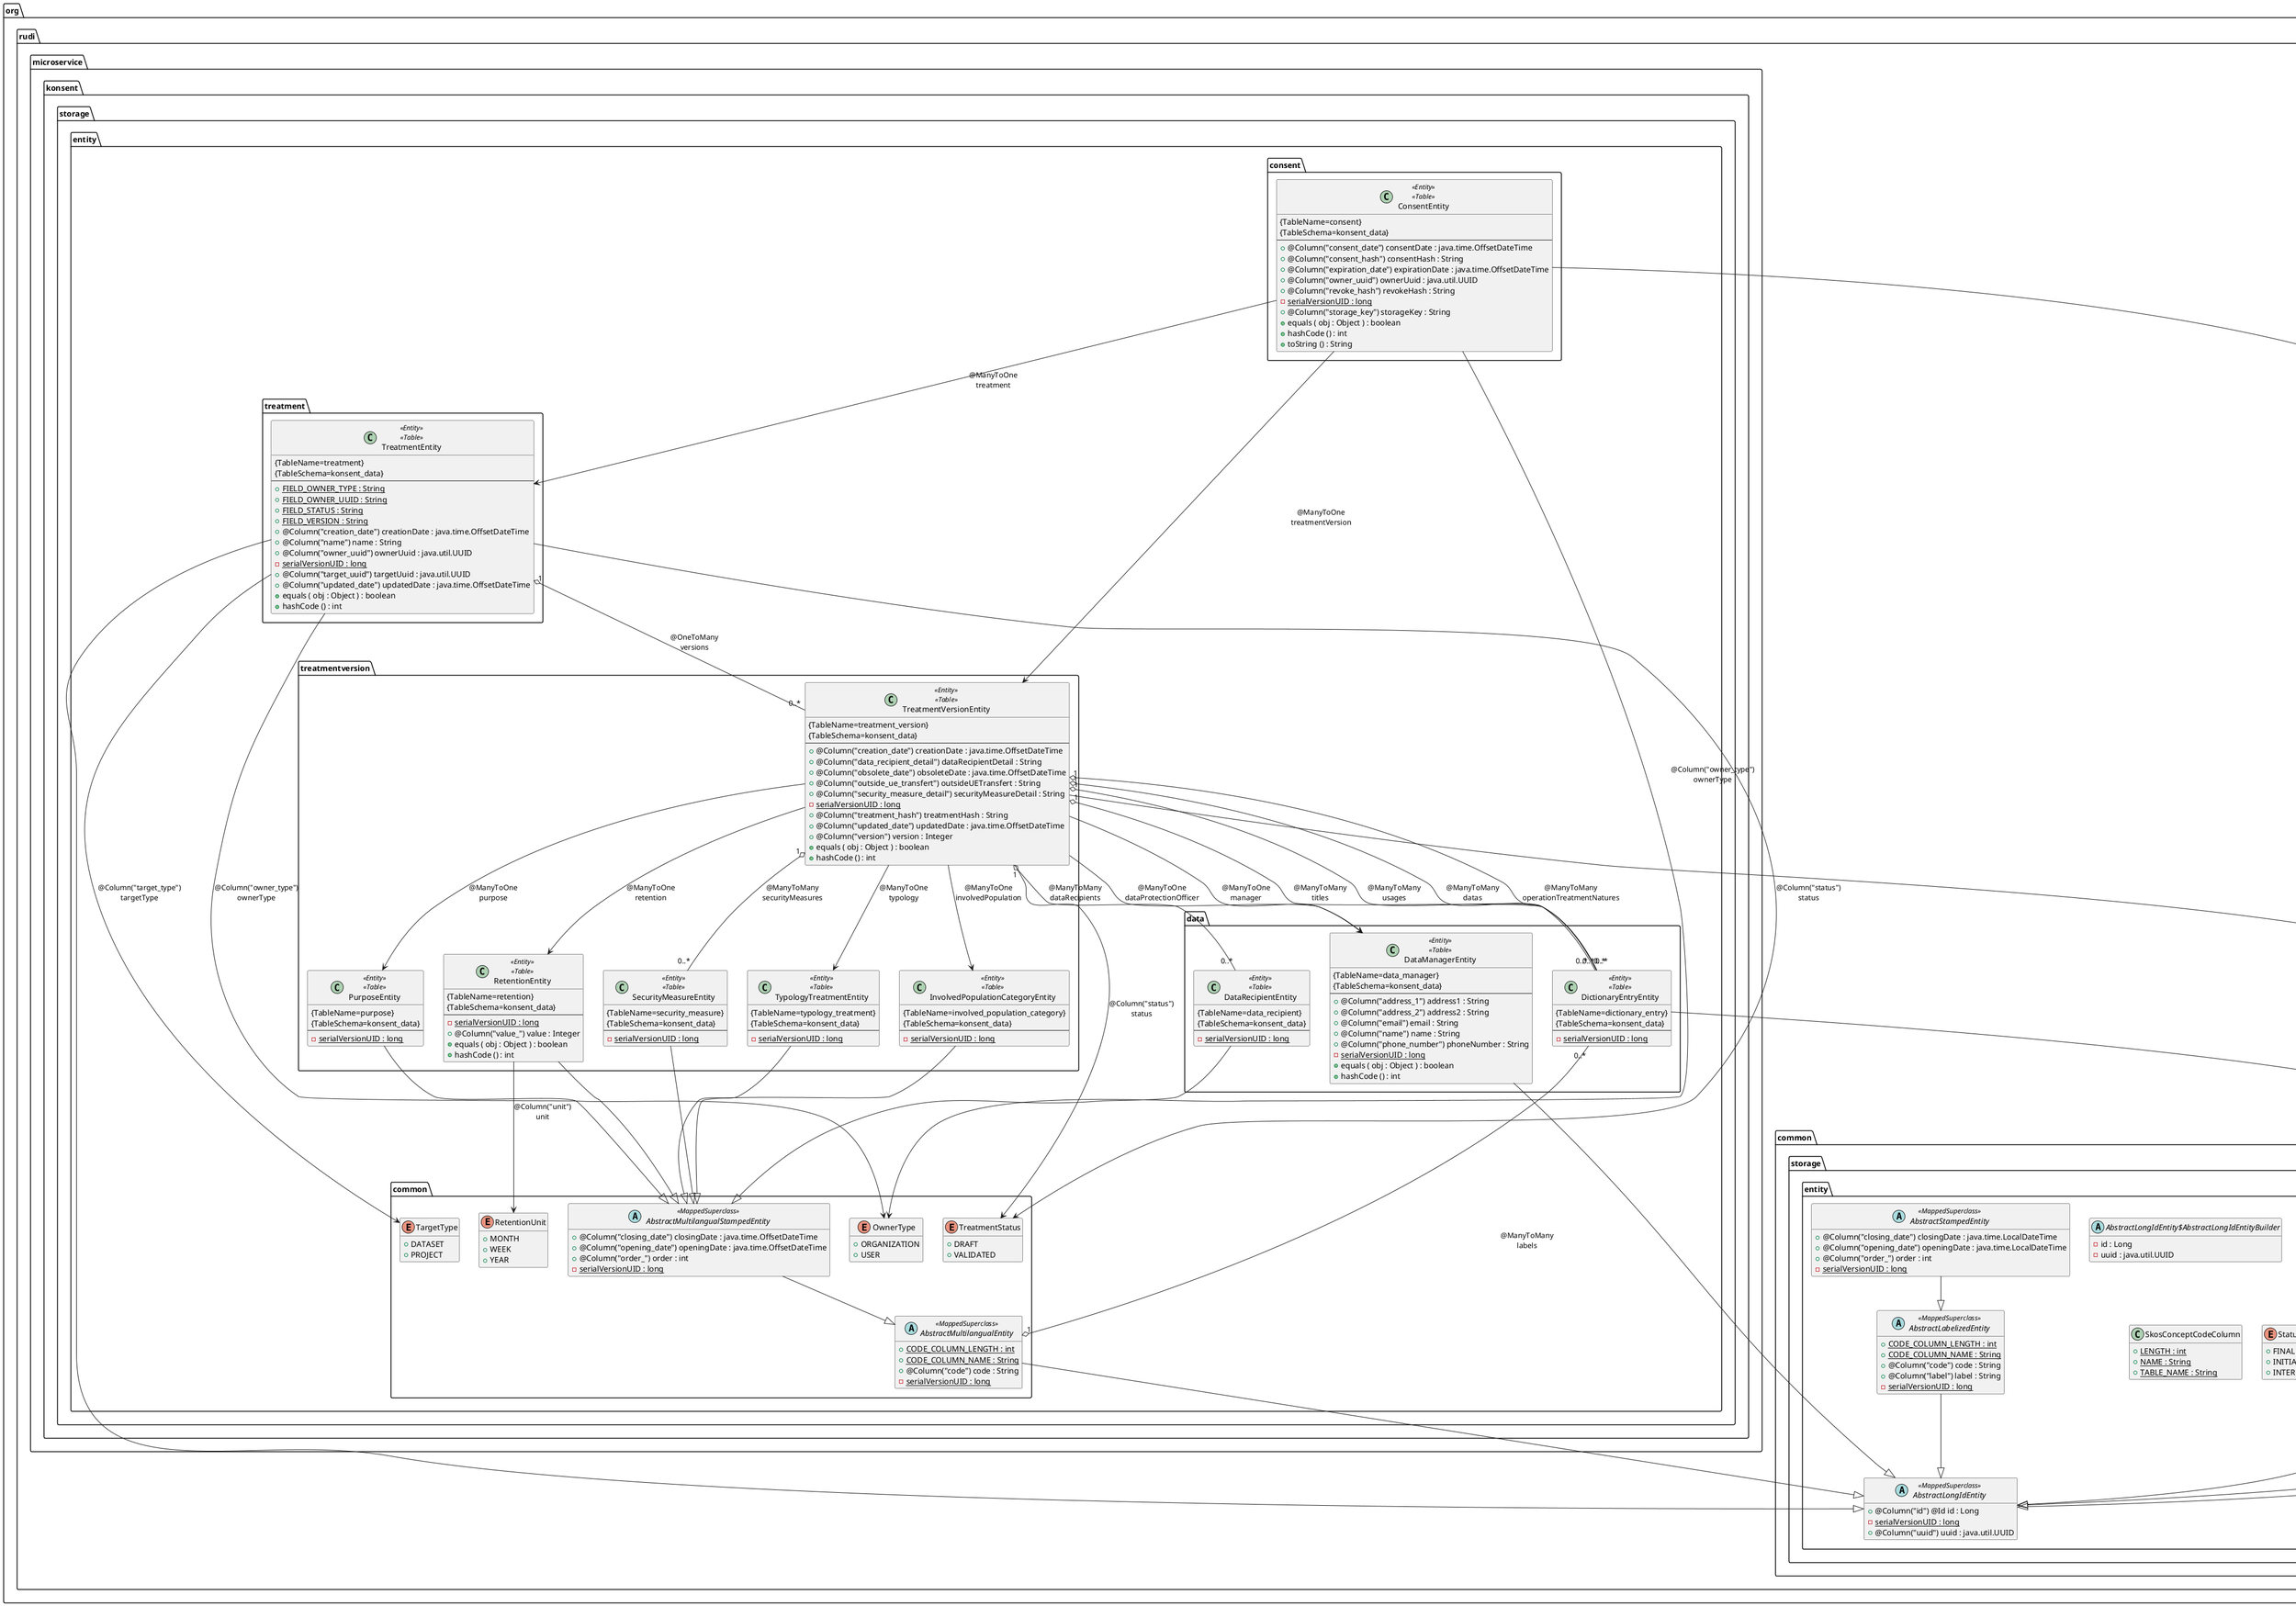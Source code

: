 @startuml

abstract class org.rudi.common.storage.entity.AbstractLabelizedEntity <<MappedSuperclass>>  {
	{field} {static} +CODE_COLUMN_LENGTH : int
	{field} {static} +CODE_COLUMN_NAME : String
	{field} +@Column("code") code : String
	{field} +@Column("label") label : String
	{field} {static} -serialVersionUID : long
	{method} +equals ( obj : Object ) : boolean
	{method} +hashCode () : int
	{method} +toString () : String
}


abstract class org.rudi.common.storage.entity.AbstractLongIdEntity <<MappedSuperclass>>  {
	{field} +@Column("id") @Id id : Long
	{field} {static} -serialVersionUID : long
	{field} +@Column("uuid") uuid : java.util.UUID
	{method} +equals ( obj : Object ) : boolean
	{method} +hashCode () : int
	{method} +toString () : String
}


abstract class org.rudi.common.storage.entity.AbstractLongIdEntity$AbstractLongIdEntityBuilder {
	{field} -id : Long
	{field} -uuid : java.util.UUID
	{method}  {abstract} +build () : org.rudi.common.storage.entity.AbstractLongIdEntity
	{method} +id ( id : Long ) : org.rudi.common.storage.entity.AbstractLongIdEntity$AbstractLongIdEntityBuilder
	{method}  {abstract} #self () : org.rudi.common.storage.entity.AbstractLongIdEntity$AbstractLongIdEntityBuilder
	{method} +toString () : String
	{method} +uuid ( uuid : java.util.UUID ) : org.rudi.common.storage.entity.AbstractLongIdEntity$AbstractLongIdEntityBuilder
}


abstract class org.rudi.common.storage.entity.AbstractStampedEntity <<MappedSuperclass>>  {
	{field} +@Column("closing_date") closingDate : java.time.LocalDateTime
	{field} +@Column("opening_date") openingDate : java.time.LocalDateTime
	{field} +@Column("order_") order : int
	{field} {static} -serialVersionUID : long
	{method} +equals ( obj : Object ) : boolean
	{method} +hashCode () : int
	{method} +toString () : String
}


abstract class org.rudi.common.storage.entity.AbstractTranslationEntity <<MappedSuperclass>>  {
	{field} +@Column("lang") lang : String
	{field} {static} -serialVersionUID : long
	{field} +@Column("text") text : String
	{method} +equals ( obj : Object ) : boolean
	{method} +hashCode () : int
	{method} +toString () : String
}


class org.rudi.common.storage.entity.HibernateEntityHelper {
	{method}  {static} +setCollection ( collectionGetter : java.util.function.Supplier , newCollection : java.util.Collection ) : void
}


interface org.rudi.common.storage.entity.PositionedStatus {
	{method}  {abstract} +isFinal () : boolean
	{method}  {abstract} +isInitial () : boolean
}


class org.rudi.common.storage.entity.SkosConceptCodeColumn {
	{field} {static} +LENGTH : int
	{field} {static} +NAME : String
	{field} {static} +TABLE_NAME : String
}


enum org.rudi.common.storage.entity.StatusPosition {
	{field} +FINAL
	{field} +INITIAL
	{field} +INTERMEDIATE
}


abstract class org.rudi.microservice.konsent.storage.entity.common.AbstractMultilangualEntity <<MappedSuperclass>>  {
	{field} {static} +CODE_COLUMN_LENGTH : int
	{field} {static} +CODE_COLUMN_NAME : String
	{field} +@Column("code") code : String
	{field} {static} -serialVersionUID : long
	{method} +equals ( obj : Object ) : boolean
	{method} +hashCode () : int
	{method} +toString () : String
}


abstract class org.rudi.microservice.konsent.storage.entity.common.AbstractMultilangualStampedEntity <<MappedSuperclass>>  {
	{field} +@Column("closing_date") closingDate : java.time.OffsetDateTime
	{field} +@Column("opening_date") openingDate : java.time.OffsetDateTime
	{field} +@Column("order_") order : int
	{field} {static} -serialVersionUID : long
	{method} +equals ( obj : Object ) : boolean
	{method} +hashCode () : int
	{method} +toString () : String
}


enum org.rudi.microservice.konsent.storage.entity.common.OwnerType {
	{field} +ORGANIZATION
	{field} +USER
}


enum org.rudi.microservice.konsent.storage.entity.common.RetentionUnit {
	{field} +MONTH
	{field} +WEEK
	{field} +YEAR
}


enum org.rudi.microservice.konsent.storage.entity.common.TargetType {
	{field} +DATASET
	{field} +PROJECT
}


enum org.rudi.microservice.konsent.storage.entity.common.TreatmentStatus {
	{field} +DRAFT
	{field} +VALIDATED
}


class org.rudi.microservice.konsent.storage.entity.consent.ConsentEntity <<Entity>>  <<Table>>  {
 {TableName=consent}
 {TableSchema=konsent_data}
--
	{field} +@Column("consent_date") consentDate : java.time.OffsetDateTime
	{field} +@Column("consent_hash") consentHash : String
	{field} +@Column("expiration_date") expirationDate : java.time.OffsetDateTime
	{field} +@Column("owner_uuid") ownerUuid : java.util.UUID
	{field} +@Column("revoke_hash") revokeHash : String
	{field} {static} -serialVersionUID : long
	{field} +@Column("storage_key") storageKey : String
	{method} +equals ( obj : Object ) : boolean
	{method} +hashCode () : int
	{method} +toString () : String
}


class org.rudi.microservice.konsent.storage.entity.data.DataManagerEntity <<Entity>>  <<Table>>  {
 {TableName=data_manager}
 {TableSchema=konsent_data}
--
	{field} +@Column("address_1") address1 : String
	{field} +@Column("address_2") address2 : String
	{field} +@Column("email") email : String
	{field} +@Column("name") name : String
	{field} +@Column("phone_number") phoneNumber : String
	{field} {static} -serialVersionUID : long
	{method} +equals ( obj : Object ) : boolean
	{method} +hashCode () : int
}


class org.rudi.microservice.konsent.storage.entity.data.DataRecipientEntity <<Entity>>  <<Table>>  {
 {TableName=data_recipient}
 {TableSchema=konsent_data}
--
	{field} {static} -serialVersionUID : long
}


class org.rudi.microservice.konsent.storage.entity.data.DictionaryEntryEntity <<Entity>>  <<Table>>  {
 {TableName=dictionary_entry}
 {TableSchema=konsent_data}
--
	{field} {static} -serialVersionUID : long
}


class org.rudi.microservice.konsent.storage.entity.treatment.TreatmentEntity <<Entity>>  <<Table>>  {
 {TableName=treatment}
 {TableSchema=konsent_data}
--
	{field} {static} +FIELD_OWNER_TYPE : String
	{field} {static} +FIELD_OWNER_UUID : String
	{field} {static} +FIELD_STATUS : String
	{field} {static} +FIELD_VERSION : String
	{field} +@Column("creation_date") creationDate : java.time.OffsetDateTime
	{field} +@Column("name") name : String
	{field} +@Column("owner_uuid") ownerUuid : java.util.UUID
	{field} {static} -serialVersionUID : long
	{field} +@Column("target_uuid") targetUuid : java.util.UUID
	{field} +@Column("updated_date") updatedDate : java.time.OffsetDateTime
	{method} +equals ( obj : Object ) : boolean
	{method} +hashCode () : int
}


class org.rudi.microservice.konsent.storage.entity.treatmentversion.InvolvedPopulationCategoryEntity <<Entity>>  <<Table>>  {
 {TableName=involved_population_category}
 {TableSchema=konsent_data}
--
	{field} {static} -serialVersionUID : long
}


class org.rudi.microservice.konsent.storage.entity.treatmentversion.PurposeEntity <<Entity>>  <<Table>>  {
 {TableName=purpose}
 {TableSchema=konsent_data}
--
	{field} {static} -serialVersionUID : long
}


class org.rudi.microservice.konsent.storage.entity.treatmentversion.RetentionEntity <<Entity>>  <<Table>>  {
 {TableName=retention}
 {TableSchema=konsent_data}
--
	{field} {static} -serialVersionUID : long
	{field} +@Column("value_") value : Integer
	{method} +equals ( obj : Object ) : boolean
	{method} +hashCode () : int
}


class org.rudi.microservice.konsent.storage.entity.treatmentversion.SecurityMeasureEntity <<Entity>>  <<Table>>  {
 {TableName=security_measure}
 {TableSchema=konsent_data}
--
	{field} {static} -serialVersionUID : long
}


class org.rudi.microservice.konsent.storage.entity.treatmentversion.TreatmentVersionEntity <<Entity>>  <<Table>>  {
 {TableName=treatment_version}
 {TableSchema=konsent_data}
--
	{field} +@Column("creation_date") creationDate : java.time.OffsetDateTime
	{field} +@Column("data_recipient_detail") dataRecipientDetail : String
	{field} +@Column("obsolete_date") obsoleteDate : java.time.OffsetDateTime
	{field} +@Column("outside_ue_transfert") outsideUETransfert : String
	{field} +@Column("security_measure_detail") securityMeasureDetail : String
	{field} {static} -serialVersionUID : long
	{field} +@Column("treatment_hash") treatmentHash : String
	{field} +@Column("updated_date") updatedDate : java.time.OffsetDateTime
	{field} +@Column("version") version : Integer
	{method} +equals ( obj : Object ) : boolean
	{method} +hashCode () : int
}


class org.rudi.microservice.konsent.storage.entity.treatmentversion.TypologyTreatmentEntity <<Entity>>  <<Table>>  {
 {TableName=typology_treatment}
 {TableSchema=konsent_data}
--
	{field} {static} -serialVersionUID : long
}




org.rudi.common.storage.entity.AbstractLabelizedEntity --|>  org.rudi.common.storage.entity.AbstractLongIdEntity
org.rudi.common.storage.entity.AbstractStampedEntity --|>  org.rudi.common.storage.entity.AbstractLabelizedEntity
org.rudi.common.storage.entity.AbstractTranslationEntity --|>  org.rudi.common.storage.entity.AbstractLongIdEntity
org.rudi.microservice.konsent.storage.entity.common.AbstractMultilangualEntity "1" o-- "0..*"  org.rudi.microservice.konsent.storage.entity.data.DictionaryEntryEntity :  @ManyToMany\nlabels
org.rudi.microservice.konsent.storage.entity.common.AbstractMultilangualEntity --|>  org.rudi.common.storage.entity.AbstractLongIdEntity
org.rudi.microservice.konsent.storage.entity.common.AbstractMultilangualStampedEntity --|>  org.rudi.microservice.konsent.storage.entity.common.AbstractMultilangualEntity
org.rudi.microservice.konsent.storage.entity.consent.ConsentEntity -->  org.rudi.microservice.konsent.storage.entity.common.OwnerType :  @Column("owner_type")\nownerType
org.rudi.microservice.konsent.storage.entity.consent.ConsentEntity -->  org.rudi.microservice.konsent.storage.entity.treatment.TreatmentEntity :  @ManyToOne\ntreatment
org.rudi.microservice.konsent.storage.entity.consent.ConsentEntity -->  org.rudi.microservice.konsent.storage.entity.treatmentversion.TreatmentVersionEntity :  @ManyToOne\ntreatmentVersion
org.rudi.microservice.konsent.storage.entity.consent.ConsentEntity --|>  org.rudi.common.storage.entity.AbstractLongIdEntity
org.rudi.microservice.konsent.storage.entity.data.DataManagerEntity --|>  org.rudi.common.storage.entity.AbstractLongIdEntity
org.rudi.microservice.konsent.storage.entity.data.DataRecipientEntity --|>  org.rudi.microservice.konsent.storage.entity.common.AbstractMultilangualStampedEntity
org.rudi.microservice.konsent.storage.entity.data.DictionaryEntryEntity --|>  org.rudi.common.storage.entity.AbstractTranslationEntity
org.rudi.microservice.konsent.storage.entity.treatment.TreatmentEntity "1" o-- "0..*"  org.rudi.microservice.konsent.storage.entity.treatmentversion.TreatmentVersionEntity :  @OneToMany\nversions
org.rudi.microservice.konsent.storage.entity.treatment.TreatmentEntity -->  org.rudi.microservice.konsent.storage.entity.common.OwnerType :  @Column("owner_type")\nownerType
org.rudi.microservice.konsent.storage.entity.treatment.TreatmentEntity -->  org.rudi.microservice.konsent.storage.entity.common.TargetType :  @Column("target_type")\ntargetType
org.rudi.microservice.konsent.storage.entity.treatment.TreatmentEntity -->  org.rudi.microservice.konsent.storage.entity.common.TreatmentStatus :  @Column("status")\nstatus
org.rudi.microservice.konsent.storage.entity.treatment.TreatmentEntity --|>  org.rudi.common.storage.entity.AbstractLongIdEntity
org.rudi.microservice.konsent.storage.entity.treatmentversion.InvolvedPopulationCategoryEntity --|>  org.rudi.microservice.konsent.storage.entity.common.AbstractMultilangualStampedEntity
org.rudi.microservice.konsent.storage.entity.treatmentversion.PurposeEntity --|>  org.rudi.microservice.konsent.storage.entity.common.AbstractMultilangualStampedEntity
org.rudi.microservice.konsent.storage.entity.treatmentversion.RetentionEntity -->  org.rudi.microservice.konsent.storage.entity.common.RetentionUnit :  @Column("unit")\nunit
org.rudi.microservice.konsent.storage.entity.treatmentversion.RetentionEntity --|>  org.rudi.microservice.konsent.storage.entity.common.AbstractMultilangualStampedEntity
org.rudi.microservice.konsent.storage.entity.treatmentversion.SecurityMeasureEntity --|>  org.rudi.microservice.konsent.storage.entity.common.AbstractMultilangualStampedEntity
org.rudi.microservice.konsent.storage.entity.treatmentversion.TreatmentVersionEntity "1" o-- "0..*"  org.rudi.microservice.konsent.storage.entity.data.DataRecipientEntity :  @ManyToMany\ndataRecipients
org.rudi.microservice.konsent.storage.entity.treatmentversion.TreatmentVersionEntity "1" o-- "0..*"  org.rudi.microservice.konsent.storage.entity.data.DictionaryEntryEntity :  @ManyToMany\ndatas
org.rudi.microservice.konsent.storage.entity.treatmentversion.TreatmentVersionEntity "1" o-- "0..*"  org.rudi.microservice.konsent.storage.entity.data.DictionaryEntryEntity :  @ManyToMany\noperationTreatmentNatures
org.rudi.microservice.konsent.storage.entity.treatmentversion.TreatmentVersionEntity "1" o-- "0..*"  org.rudi.microservice.konsent.storage.entity.data.DictionaryEntryEntity :  @ManyToMany\ntitles
org.rudi.microservice.konsent.storage.entity.treatmentversion.TreatmentVersionEntity "1" o-- "0..*"  org.rudi.microservice.konsent.storage.entity.data.DictionaryEntryEntity :  @ManyToMany\nusages
org.rudi.microservice.konsent.storage.entity.treatmentversion.TreatmentVersionEntity "1" o-- "0..*"  org.rudi.microservice.konsent.storage.entity.treatmentversion.SecurityMeasureEntity :  @ManyToMany\nsecurityMeasures
org.rudi.microservice.konsent.storage.entity.treatmentversion.TreatmentVersionEntity -->  org.rudi.microservice.konsent.storage.entity.common.TreatmentStatus :  @Column("status")\nstatus
org.rudi.microservice.konsent.storage.entity.treatmentversion.TreatmentVersionEntity -->  org.rudi.microservice.konsent.storage.entity.data.DataManagerEntity :  @ManyToOne\ndataProtectionOfficer
org.rudi.microservice.konsent.storage.entity.treatmentversion.TreatmentVersionEntity -->  org.rudi.microservice.konsent.storage.entity.data.DataManagerEntity :  @ManyToOne\nmanager
org.rudi.microservice.konsent.storage.entity.treatmentversion.TreatmentVersionEntity -->  org.rudi.microservice.konsent.storage.entity.treatmentversion.InvolvedPopulationCategoryEntity :  @ManyToOne\ninvolvedPopulation
org.rudi.microservice.konsent.storage.entity.treatmentversion.TreatmentVersionEntity -->  org.rudi.microservice.konsent.storage.entity.treatmentversion.PurposeEntity :  @ManyToOne\npurpose
org.rudi.microservice.konsent.storage.entity.treatmentversion.TreatmentVersionEntity -->  org.rudi.microservice.konsent.storage.entity.treatmentversion.RetentionEntity :  @ManyToOne\nretention
org.rudi.microservice.konsent.storage.entity.treatmentversion.TreatmentVersionEntity -->  org.rudi.microservice.konsent.storage.entity.treatmentversion.TypologyTreatmentEntity :  @ManyToOne\ntypology
org.rudi.microservice.konsent.storage.entity.treatmentversion.TreatmentVersionEntity --|>  org.rudi.common.storage.entity.AbstractLongIdEntity
org.rudi.microservice.konsent.storage.entity.treatmentversion.TypologyTreatmentEntity --|>  org.rudi.microservice.konsent.storage.entity.common.AbstractMultilangualStampedEntity

hide methods

@enduml
